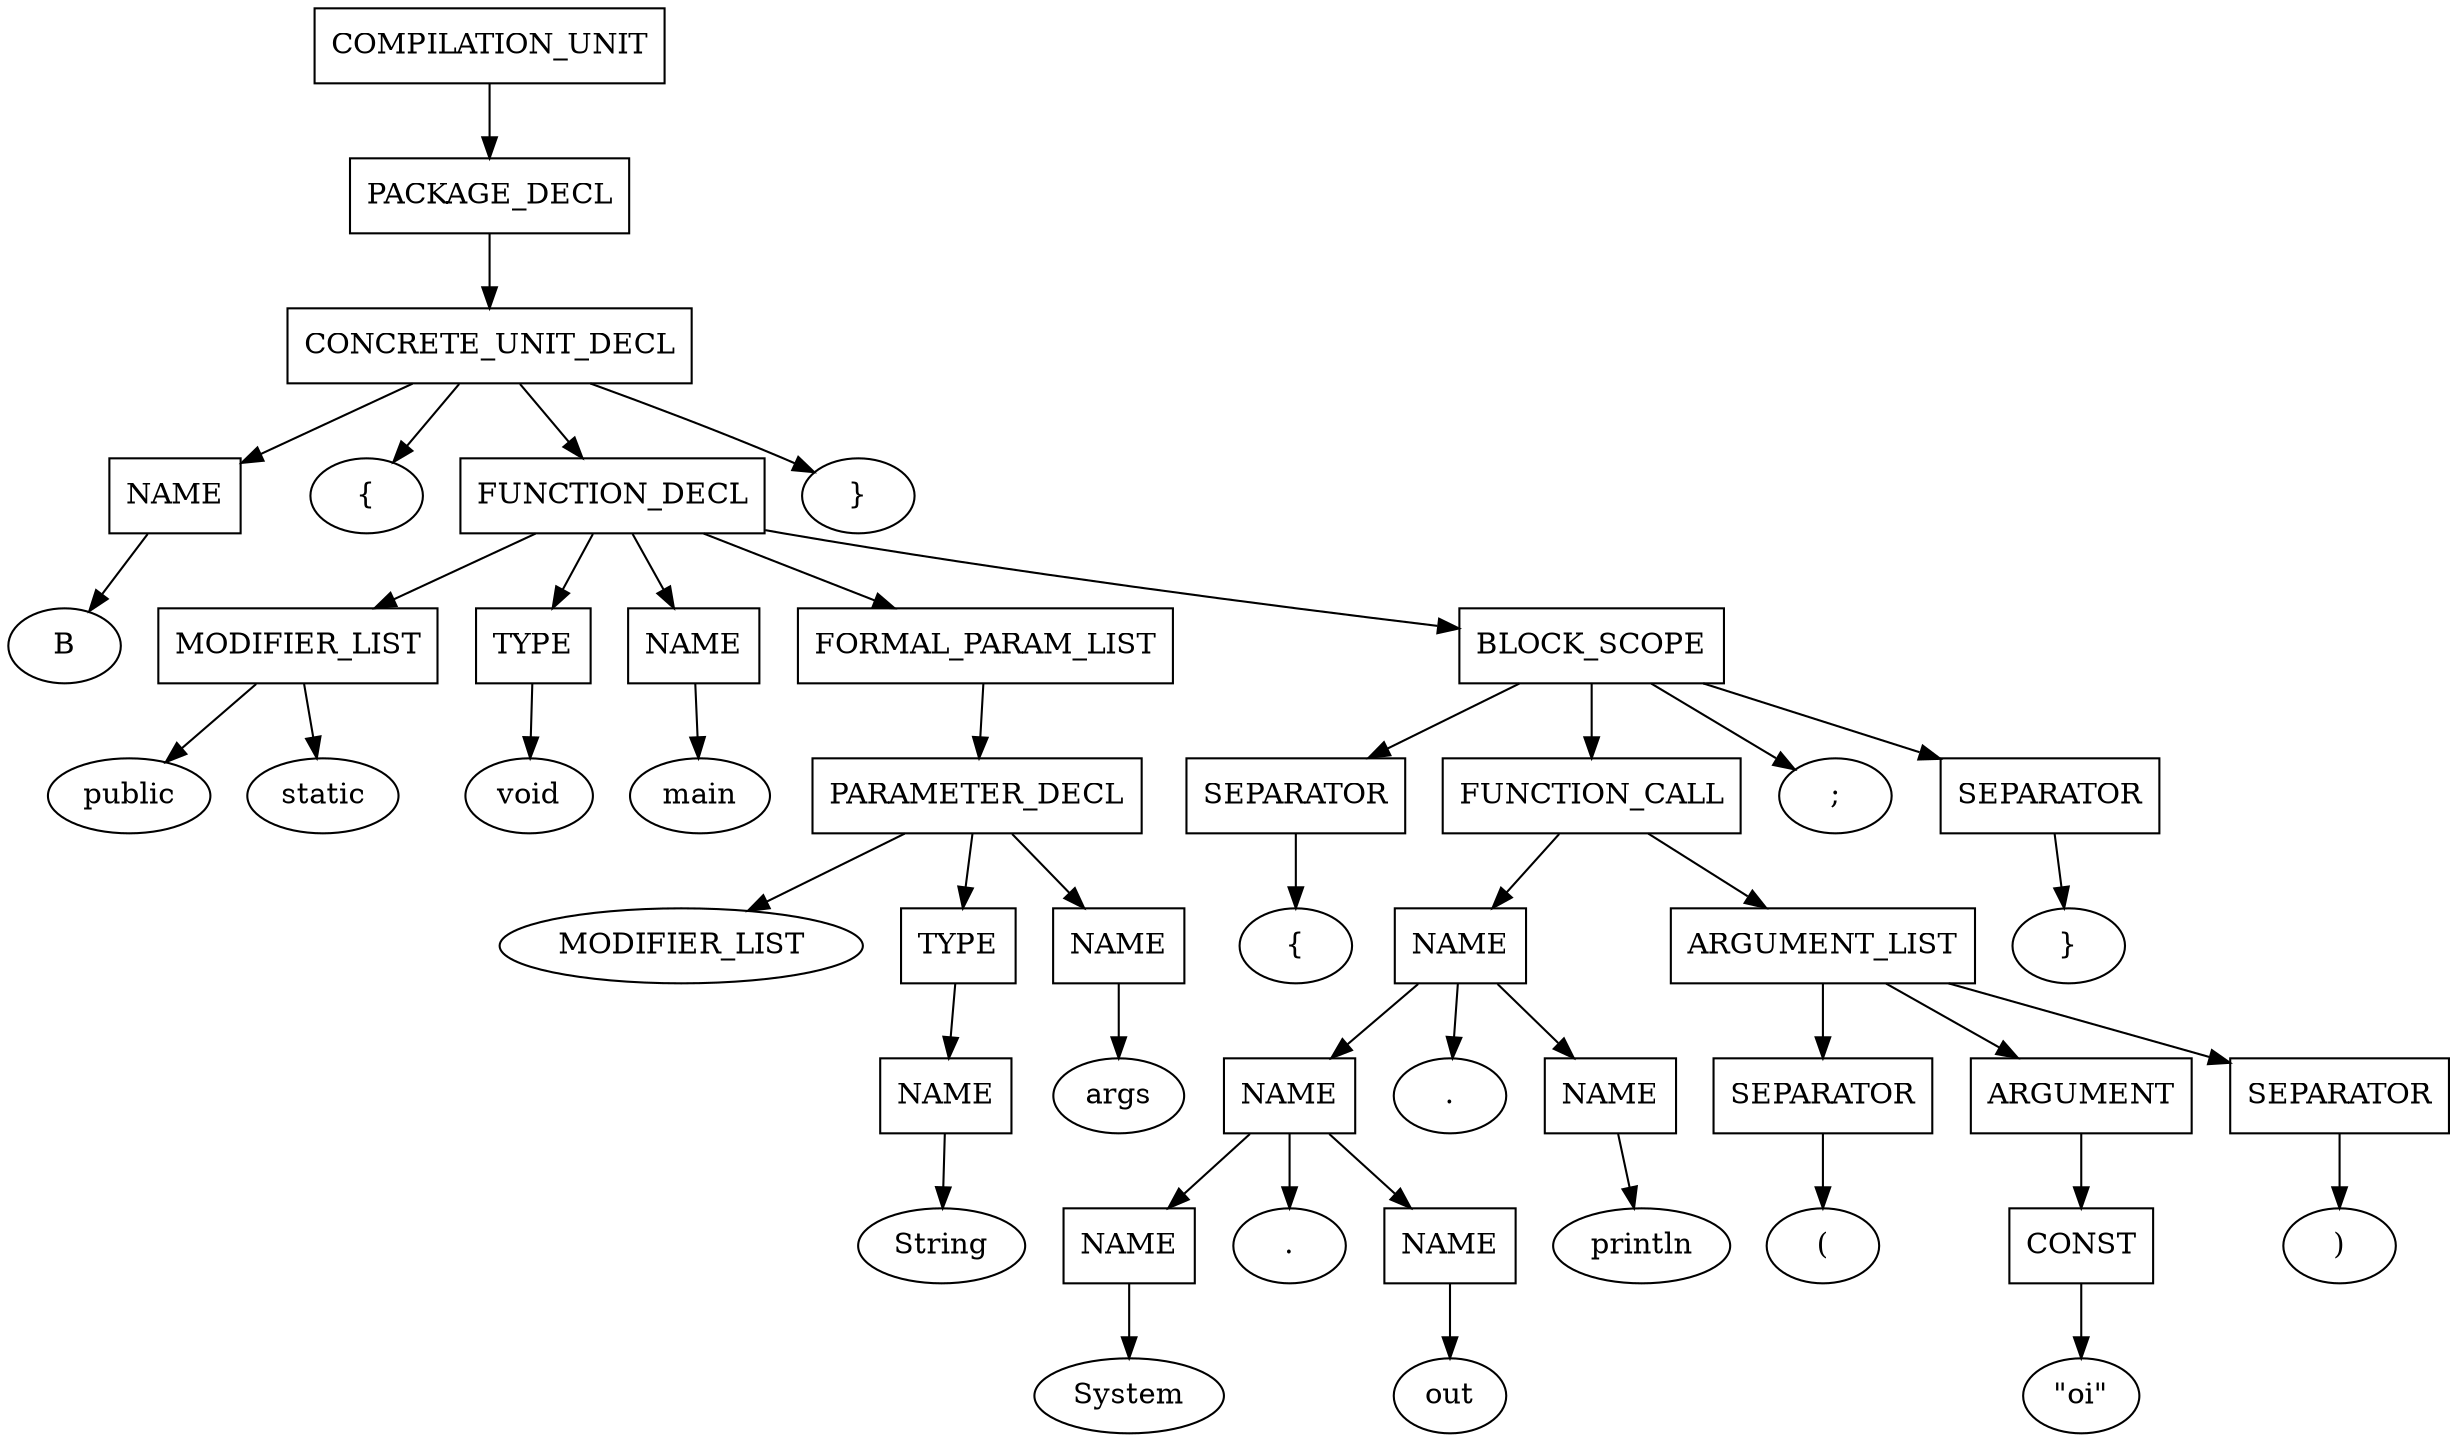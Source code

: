 digraph G {
	splines="TRUE";
	n_0 [label="COMPILATION_UNIT", shape="rectangle"]
	n_0 -> n_1
	n_1 [label="PACKAGE_DECL", shape="rectangle"]
	n_1 -> n_2
	n_2 [label="CONCRETE_UNIT_DECL", shape="rectangle"]
	n_2 -> n_3
	n_3 [label="NAME", shape="rectangle"]
	n_3 -> n_7
	n_7 [label="B", shape="ellipse"]
	n_2 -> n_4
	n_4 [label="{", shape="ellipse"]
	n_2 -> n_5
	n_5 [label="FUNCTION_DECL", shape="rectangle"]
	n_5 -> n_8
	n_8 [label="MODIFIER_LIST", shape="rectangle"]
	n_8 -> n_13
	n_13 [label="public", shape="ellipse"]
	n_8 -> n_14
	n_14 [label="static", shape="ellipse"]
	n_5 -> n_9
	n_9 [label="TYPE", shape="rectangle"]
	n_9 -> n_15
	n_15 [label="void", shape="ellipse"]
	n_5 -> n_10
	n_10 [label="NAME", shape="rectangle"]
	n_10 -> n_16
	n_16 [label="main", shape="ellipse"]
	n_5 -> n_11
	n_11 [label="FORMAL_PARAM_LIST", shape="rectangle"]
	n_11 -> n_17
	n_17 [label="PARAMETER_DECL", shape="rectangle"]
	n_17 -> n_22
	n_22 [label="MODIFIER_LIST", shape="ellipse"]
	n_17 -> n_23
	n_23 [label="TYPE", shape="rectangle"]
	n_23 -> n_29
	n_29 [label="NAME", shape="rectangle"]
	n_29 -> n_37
	n_37 [label="String", shape="ellipse"]
	n_17 -> n_24
	n_24 [label="NAME", shape="rectangle"]
	n_24 -> n_30
	n_30 [label="args", shape="ellipse"]
	n_5 -> n_12
	n_12 [label="BLOCK_SCOPE", shape="rectangle"]
	n_12 -> n_18
	n_18 [label="SEPARATOR", shape="rectangle"]
	n_18 -> n_25
	n_25 [label="{", shape="ellipse"]
	n_12 -> n_19
	n_19 [label="FUNCTION_CALL", shape="rectangle"]
	n_19 -> n_26
	n_26 [label="NAME", shape="rectangle"]
	n_26 -> n_31
	n_31 [label="NAME", shape="rectangle"]
	n_31 -> n_38
	n_38 [label="NAME", shape="rectangle"]
	n_38 -> n_45
	n_45 [label="System", shape="ellipse"]
	n_31 -> n_39
	n_39 [label=".", shape="ellipse"]
	n_31 -> n_40
	n_40 [label="NAME", shape="rectangle"]
	n_40 -> n_46
	n_46 [label="out", shape="ellipse"]
	n_26 -> n_32
	n_32 [label=".", shape="ellipse"]
	n_26 -> n_33
	n_33 [label="NAME", shape="rectangle"]
	n_33 -> n_41
	n_41 [label="println", shape="ellipse"]
	n_19 -> n_27
	n_27 [label="ARGUMENT_LIST", shape="rectangle"]
	n_27 -> n_34
	n_34 [label="SEPARATOR", shape="rectangle"]
	n_34 -> n_42
	n_42 [label="(", shape="ellipse"]
	n_27 -> n_35
	n_35 [label="ARGUMENT", shape="rectangle"]
	n_35 -> n_43
	n_43 [label="CONST", shape="rectangle"]
	n_43 -> n_47
	n_47 [label="\"oi\"", shape="ellipse"]
	n_27 -> n_36
	n_36 [label="SEPARATOR", shape="rectangle"]
	n_36 -> n_44
	n_44 [label=")", shape="ellipse"]
	n_12 -> n_20
	n_20 [label=";", shape="ellipse"]
	n_12 -> n_21
	n_21 [label="SEPARATOR", shape="rectangle"]
	n_21 -> n_28
	n_28 [label="}", shape="ellipse"]
	n_2 -> n_6
	n_6 [label="}", shape="ellipse"]
}